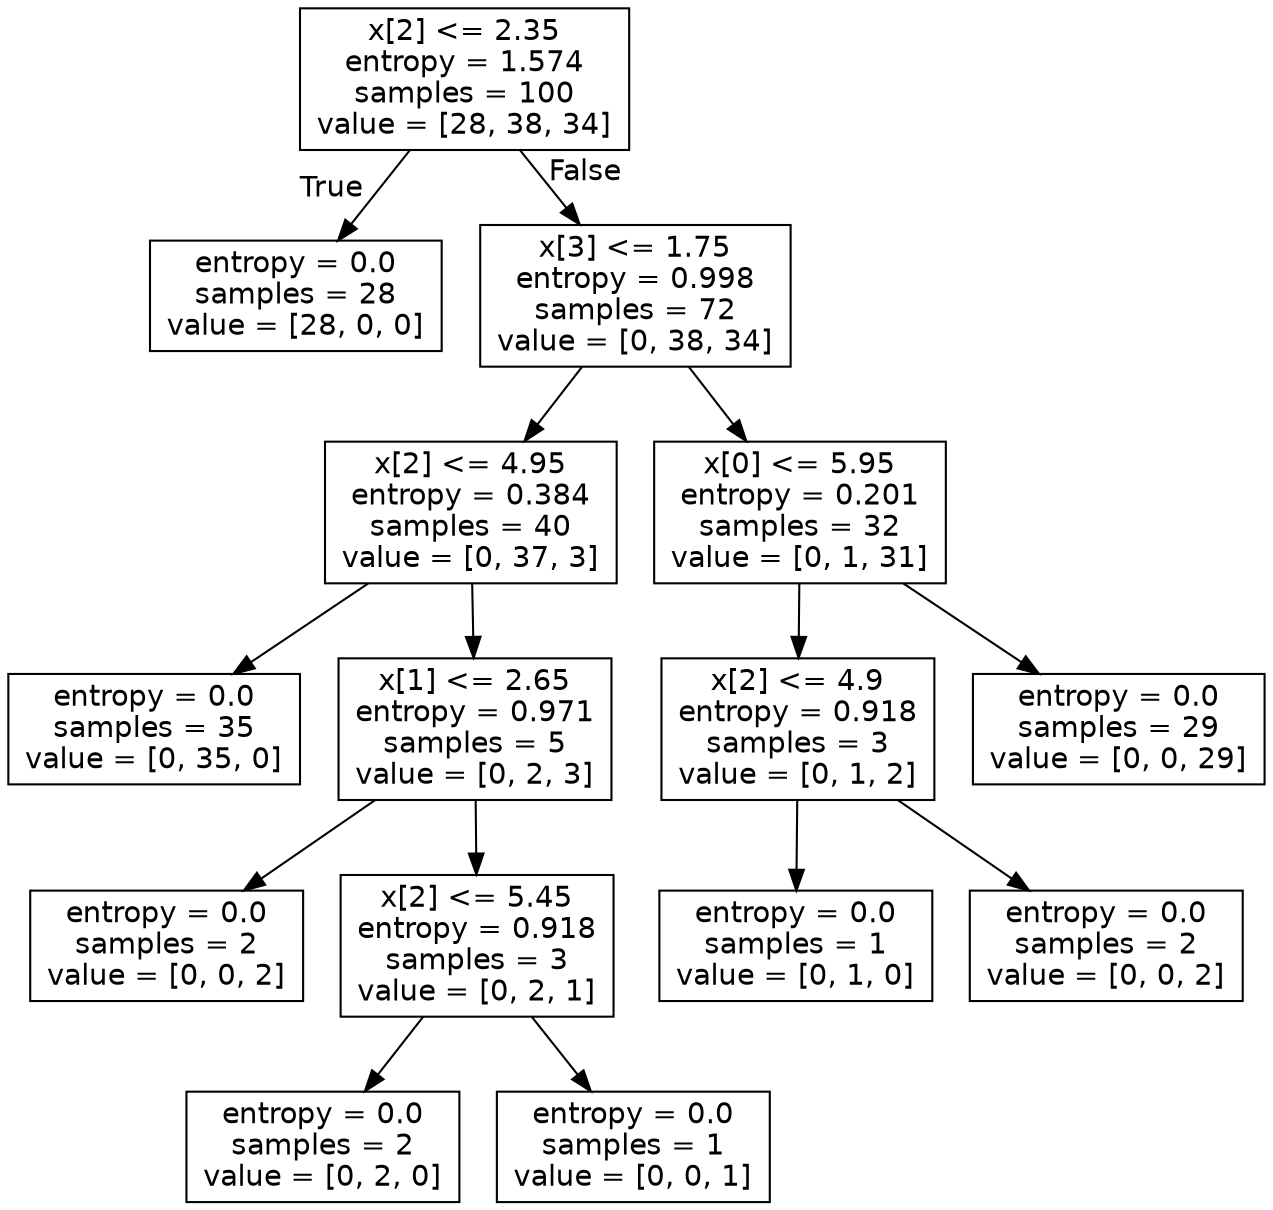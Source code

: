 digraph Tree {
node [shape=box, fontname="helvetica"] ;
edge [fontname="helvetica"] ;
0 [label="x[2] <= 2.35\nentropy = 1.574\nsamples = 100\nvalue = [28, 38, 34]"] ;
1 [label="entropy = 0.0\nsamples = 28\nvalue = [28, 0, 0]"] ;
0 -> 1 [labeldistance=2.5, labelangle=45, headlabel="True"] ;
2 [label="x[3] <= 1.75\nentropy = 0.998\nsamples = 72\nvalue = [0, 38, 34]"] ;
0 -> 2 [labeldistance=2.5, labelangle=-45, headlabel="False"] ;
3 [label="x[2] <= 4.95\nentropy = 0.384\nsamples = 40\nvalue = [0, 37, 3]"] ;
2 -> 3 ;
4 [label="entropy = 0.0\nsamples = 35\nvalue = [0, 35, 0]"] ;
3 -> 4 ;
5 [label="x[1] <= 2.65\nentropy = 0.971\nsamples = 5\nvalue = [0, 2, 3]"] ;
3 -> 5 ;
6 [label="entropy = 0.0\nsamples = 2\nvalue = [0, 0, 2]"] ;
5 -> 6 ;
7 [label="x[2] <= 5.45\nentropy = 0.918\nsamples = 3\nvalue = [0, 2, 1]"] ;
5 -> 7 ;
8 [label="entropy = 0.0\nsamples = 2\nvalue = [0, 2, 0]"] ;
7 -> 8 ;
9 [label="entropy = 0.0\nsamples = 1\nvalue = [0, 0, 1]"] ;
7 -> 9 ;
10 [label="x[0] <= 5.95\nentropy = 0.201\nsamples = 32\nvalue = [0, 1, 31]"] ;
2 -> 10 ;
11 [label="x[2] <= 4.9\nentropy = 0.918\nsamples = 3\nvalue = [0, 1, 2]"] ;
10 -> 11 ;
12 [label="entropy = 0.0\nsamples = 1\nvalue = [0, 1, 0]"] ;
11 -> 12 ;
13 [label="entropy = 0.0\nsamples = 2\nvalue = [0, 0, 2]"] ;
11 -> 13 ;
14 [label="entropy = 0.0\nsamples = 29\nvalue = [0, 0, 29]"] ;
10 -> 14 ;
}